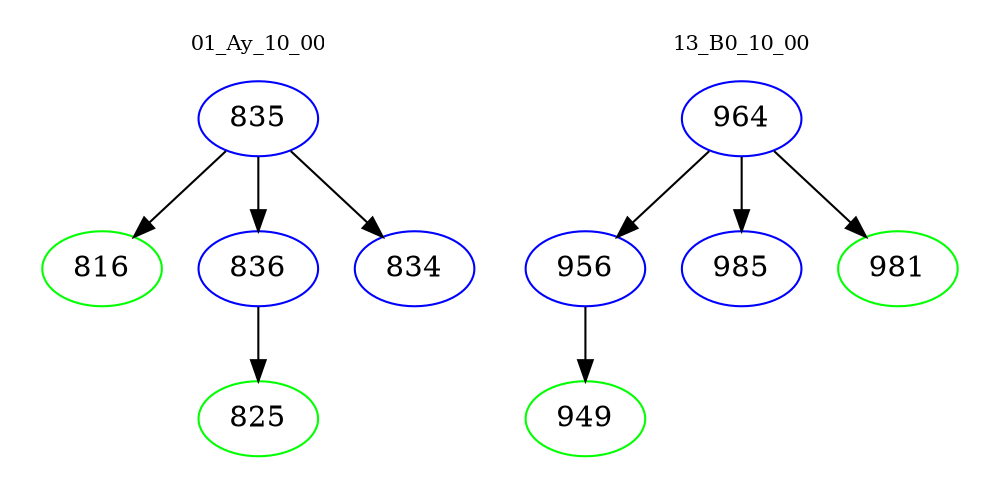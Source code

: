 digraph{
subgraph cluster_0 {
color = white
label = "01_Ay_10_00";
fontsize=10;
T0_835 [label="835", color="blue"]
T0_835 -> T0_816 [color="black"]
T0_816 [label="816", color="green"]
T0_835 -> T0_836 [color="black"]
T0_836 [label="836", color="blue"]
T0_836 -> T0_825 [color="black"]
T0_825 [label="825", color="green"]
T0_835 -> T0_834 [color="black"]
T0_834 [label="834", color="blue"]
}
subgraph cluster_1 {
color = white
label = "13_B0_10_00";
fontsize=10;
T1_964 [label="964", color="blue"]
T1_964 -> T1_956 [color="black"]
T1_956 [label="956", color="blue"]
T1_956 -> T1_949 [color="black"]
T1_949 [label="949", color="green"]
T1_964 -> T1_985 [color="black"]
T1_985 [label="985", color="blue"]
T1_964 -> T1_981 [color="black"]
T1_981 [label="981", color="green"]
}
}
